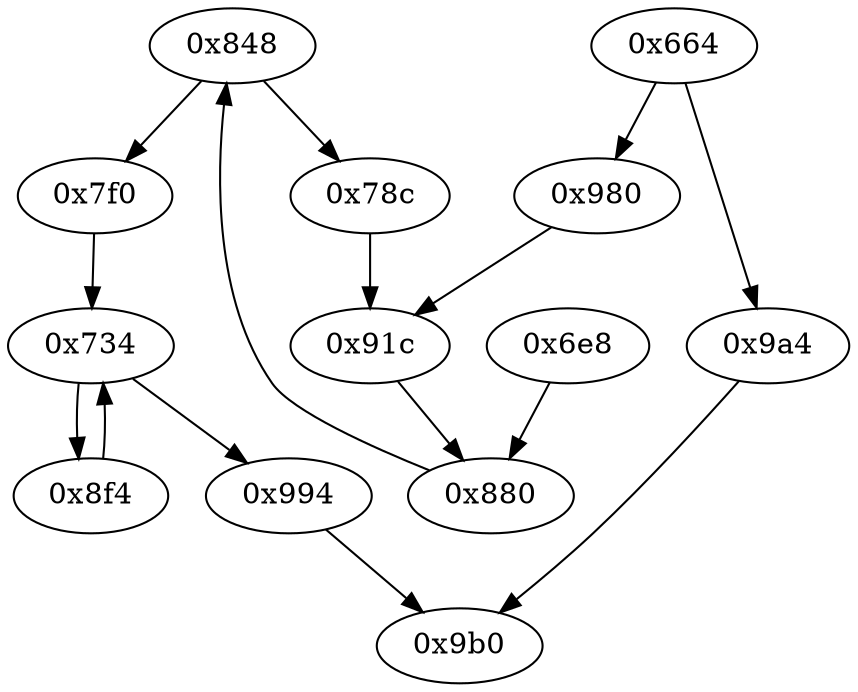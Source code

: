 strict digraph "" {
	"0x848"	 [opcode="[u'ldrb', u'ldr', u'ldr', u'cmp', u'mov', u'b']"];
	"0x7f0"	 [opcode="[u'ldr', u'mov', u'mov', u'str', u'mov', u'ldr', u'bl', u'ldr', u'bl', u'ldr', u'add', u'b']"];
	"0x848" -> "0x7f0";
	"0x78c"	 [opcode="[u'ldr', u'ldr', u'mov', u'ldr', u'ldrb', u'ldr', u'sub', u'str', u'ldr', u'ldr', u'sub', u'add', u'add', u'ldr', u'b']"];
	"0x848" -> "0x78c";
	"0x8f4"	 [opcode="[u'ldr', u'ldr', u'ldr', u'bl', u'ldr', u'ldr', u'add', u'rsb', u'rsb', u'b']"];
	"0x734"	 [opcode="[u'str', u'ldr', u'ldr', u'ldr', u'ldr', u'cmp', u'mov', u'b']"];
	"0x8f4" -> "0x734";
	"0x980"	 [opcode="[u'str', u'mov', u'ldr', u'ldr', u'b']"];
	"0x91c"	 [opcode="[u'ldr', u'ldr', u'mov', u'str', u'ldr', u'ldr', u'sub', u'cmp', u'mul', u'mvn', u'mov', u'mvn', u'orr', u'mov', u'cmn', u'mov', \
u'teq', u'ldr', u'mov', u'cmn', u'mov', u'mov', u'cmp', u'mov', u'b']"];
	"0x980" -> "0x91c";
	"0x664"	 [opcode="[u'push', u'add', u'sub', u'str', u'ldr', u'cmp', u'add', u'ldr', u'ldr', u'str', u'ldr', u'ldr', u'str', u'sub', u'str', u'mov', \
u'ldr', u'ldr', u'ldr', u'str', u'ldr', u'str', u'ldr', u'str', u'ldr', u'str', u'ldr', u'add', u'str', u'ldr', u'add', u'str', \
u'b']"];
	"0x664" -> "0x980";
	"0x9a4"	 [opcode="[u'ldr', u'mov', u'b']"];
	"0x664" -> "0x9a4";
	"0x734" -> "0x8f4";
	"0x994"	 [opcode="[u'ldr', u'ldr', u'mov', u'b']"];
	"0x734" -> "0x994";
	"0x880"	 [opcode="[u'ldr', u'ldr', u'mov', u'cmp', u'mov', u'mov', u'strb', u'ldr', u'ldr', u'sub', u'mul', u'ldr', u'mvn', u'eor', u'and', u'mov', \
u'mov', u'ldr', u'ldr', u'cmp', u'mov', u'teq', u'ldr', u'mov', u'cmp', u'mov', u'cmp', u'mov', u'b']"];
	"0x91c" -> "0x880";
	"0x6e8"	 [opcode="[u'ldr', u'mov']"];
	"0x6e8" -> "0x880";
	"0x7f0" -> "0x734";
	"0x9b0"	 [opcode="[u'ldr', u'ldr', u'ldr', u'ldr', u'sub', u'mov', u'sub', u'pop']"];
	"0x9a4" -> "0x9b0";
	"0x78c" -> "0x91c";
	"0x880" -> "0x848";
	"0x994" -> "0x9b0";
}
